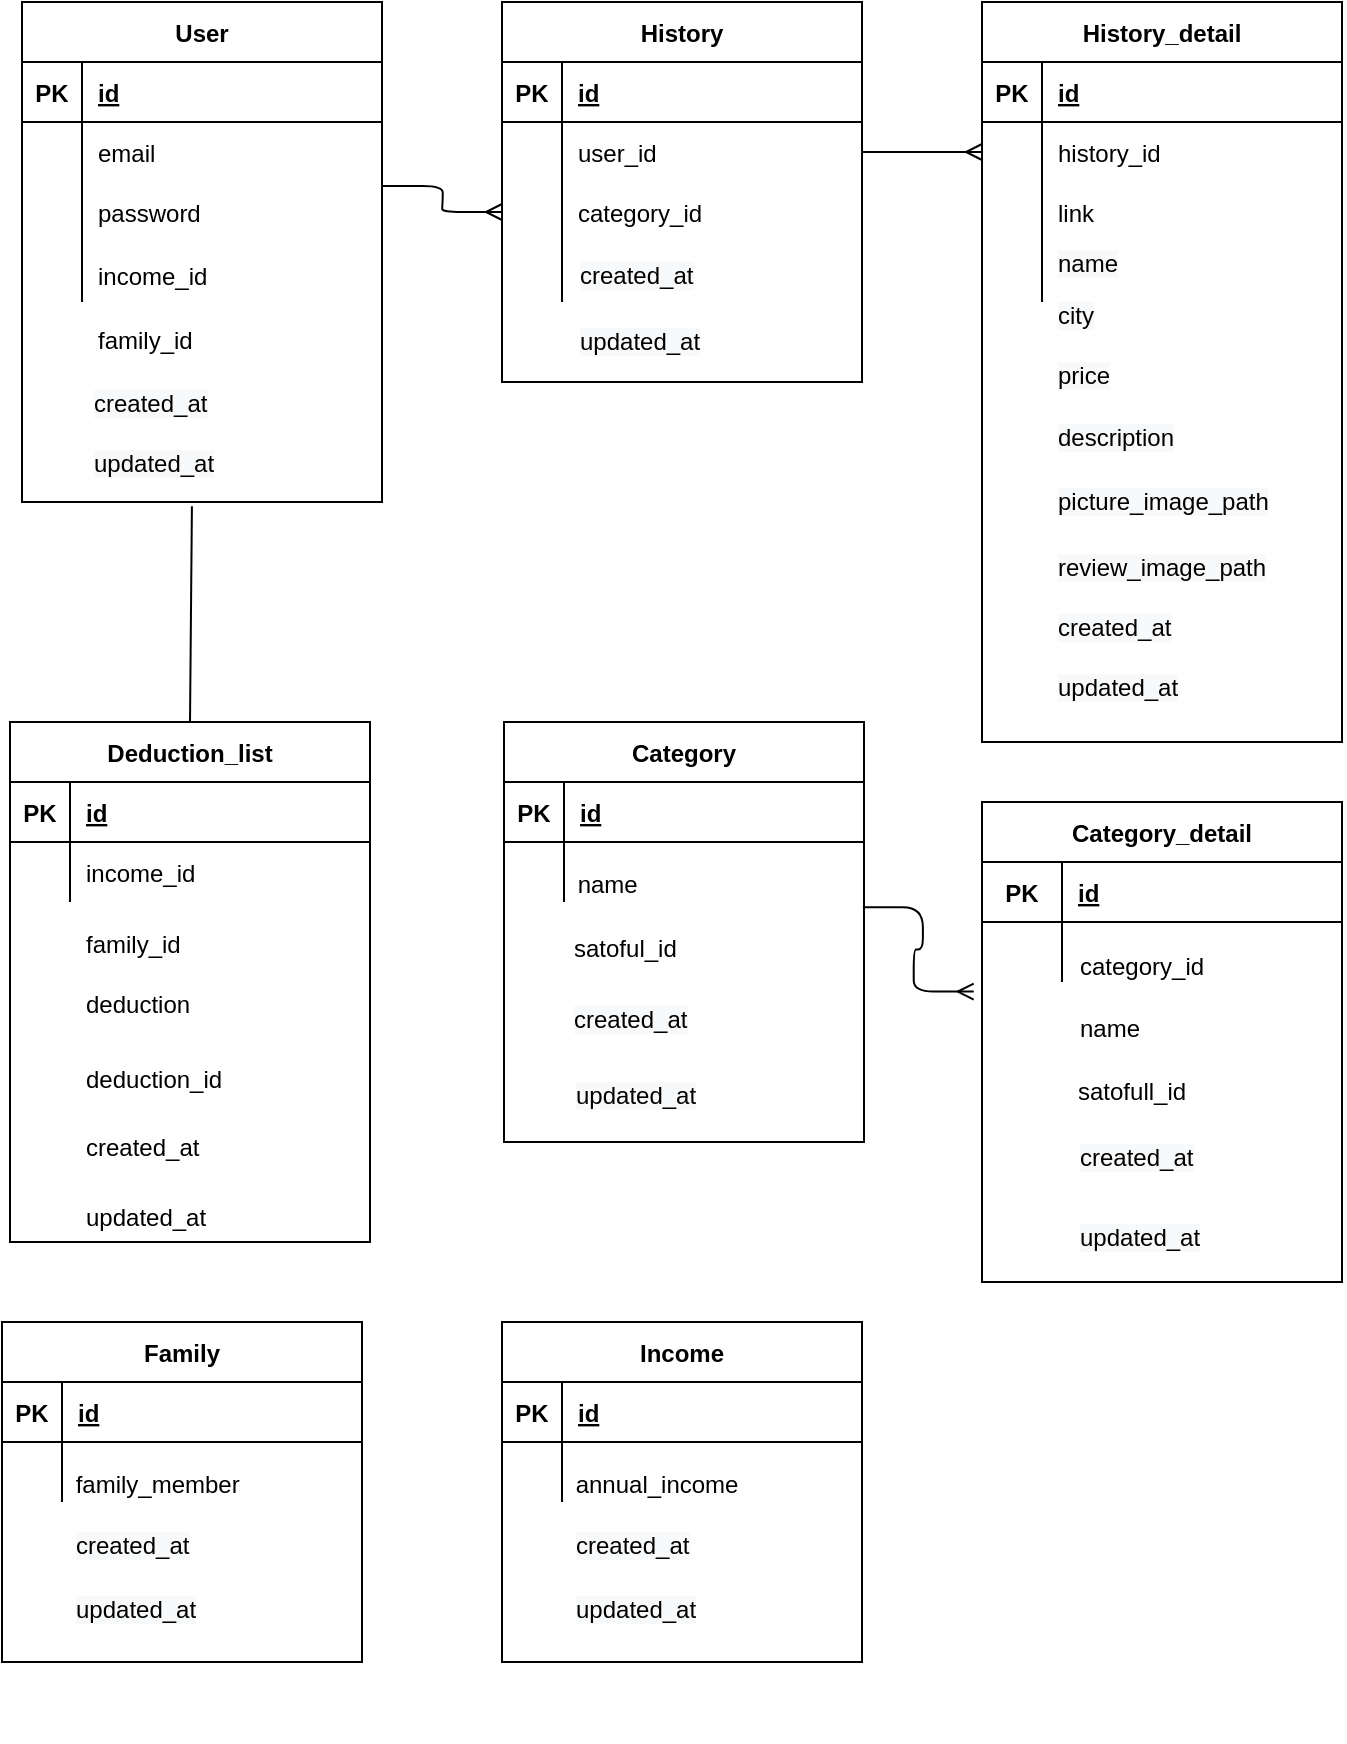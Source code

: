 <mxfile version="14.2.9" type="github" pages="2">
  <diagram id="Sc9eVE7FiQSjsAITGZLR" name="ページ1">
    <mxGraphModel dx="1666" dy="794" grid="1" gridSize="10" guides="1" tooltips="1" connect="1" arrows="1" fold="1" page="1" pageScale="1" pageWidth="827" pageHeight="1169" math="0" shadow="0">
      <root>
        <mxCell id="0" />
        <mxCell id="1" parent="0" />
        <mxCell id="hY_BONrY8RX8ZPucwuEK-36" value="" style="group" parent="1" vertex="1" connectable="0">
          <mxGeometry x="34" y="390" width="180" height="260" as="geometry" />
        </mxCell>
        <mxCell id="SePa-RYKo8hvdDxR-s6W-140" value="" style="group" parent="hY_BONrY8RX8ZPucwuEK-36" vertex="1" connectable="0">
          <mxGeometry width="180" height="260" as="geometry" />
        </mxCell>
        <mxCell id="9z4LvnD-65z1aTD6ECzE-81" value="Deduction_list" style="shape=table;startSize=30;container=1;collapsible=1;childLayout=tableLayout;fixedRows=1;rowLines=0;fontStyle=1;align=center;resizeLast=1;" parent="SePa-RYKo8hvdDxR-s6W-140" vertex="1">
          <mxGeometry width="180" height="260" as="geometry" />
        </mxCell>
        <mxCell id="9z4LvnD-65z1aTD6ECzE-82" value="" style="shape=partialRectangle;collapsible=0;dropTarget=0;pointerEvents=0;fillColor=none;top=0;left=0;bottom=1;right=0;points=[[0,0.5],[1,0.5]];portConstraint=eastwest;" parent="9z4LvnD-65z1aTD6ECzE-81" vertex="1">
          <mxGeometry y="30" width="180" height="30" as="geometry" />
        </mxCell>
        <mxCell id="9z4LvnD-65z1aTD6ECzE-83" value="PK" style="shape=partialRectangle;connectable=0;fillColor=none;top=0;left=0;bottom=0;right=0;fontStyle=1;overflow=hidden;" parent="9z4LvnD-65z1aTD6ECzE-82" vertex="1">
          <mxGeometry width="30" height="30" as="geometry" />
        </mxCell>
        <mxCell id="9z4LvnD-65z1aTD6ECzE-84" value="id" style="shape=partialRectangle;connectable=0;fillColor=none;top=0;left=0;bottom=0;right=0;align=left;spacingLeft=6;fontStyle=5;overflow=hidden;" parent="9z4LvnD-65z1aTD6ECzE-82" vertex="1">
          <mxGeometry x="30" width="150" height="30" as="geometry" />
        </mxCell>
        <mxCell id="9z4LvnD-65z1aTD6ECzE-85" value="" style="shape=partialRectangle;collapsible=0;dropTarget=0;pointerEvents=0;fillColor=none;top=0;left=0;bottom=0;right=0;points=[[0,0.5],[1,0.5]];portConstraint=eastwest;" parent="9z4LvnD-65z1aTD6ECzE-81" vertex="1">
          <mxGeometry y="60" width="180" height="30" as="geometry" />
        </mxCell>
        <mxCell id="9z4LvnD-65z1aTD6ECzE-86" value="" style="shape=partialRectangle;connectable=0;fillColor=none;top=0;left=0;bottom=0;right=0;editable=1;overflow=hidden;" parent="9z4LvnD-65z1aTD6ECzE-85" vertex="1">
          <mxGeometry width="30" height="30" as="geometry" />
        </mxCell>
        <mxCell id="9z4LvnD-65z1aTD6ECzE-87" value="income_id" style="shape=partialRectangle;connectable=0;fillColor=none;top=0;left=0;bottom=0;right=0;align=left;spacingLeft=6;overflow=hidden;" parent="9z4LvnD-65z1aTD6ECzE-85" vertex="1">
          <mxGeometry x="30" width="150" height="30" as="geometry" />
        </mxCell>
        <mxCell id="SePa-RYKo8hvdDxR-s6W-6" value="family_id" style="shape=partialRectangle;connectable=0;fillColor=none;top=0;left=0;bottom=0;right=0;align=left;spacingLeft=6;overflow=hidden;" parent="SePa-RYKo8hvdDxR-s6W-140" vertex="1">
          <mxGeometry x="30" y="89.999" width="150" height="41.053" as="geometry" />
        </mxCell>
        <mxCell id="SePa-RYKo8hvdDxR-s6W-8" value="deduction" style="shape=partialRectangle;connectable=0;fillColor=none;top=0;left=0;bottom=0;right=0;align=left;spacingLeft=6;overflow=hidden;" parent="SePa-RYKo8hvdDxR-s6W-140" vertex="1">
          <mxGeometry x="30" y="119.946" width="150" height="41.053" as="geometry" />
        </mxCell>
        <mxCell id="hA393TvIEnSPxlyWPXiv-1" value="deduction_id" style="shape=partialRectangle;connectable=0;fillColor=none;top=0;left=0;bottom=0;right=0;align=left;spacingLeft=6;overflow=hidden;" vertex="1" parent="SePa-RYKo8hvdDxR-s6W-140">
          <mxGeometry x="30" y="161.0" width="150" height="33.913" as="geometry" />
        </mxCell>
        <mxCell id="hA393TvIEnSPxlyWPXiv-6" value="created_at" style="shape=partialRectangle;connectable=0;fillColor=none;top=0;left=0;bottom=0;right=0;align=left;spacingLeft=6;overflow=hidden;" vertex="1" parent="SePa-RYKo8hvdDxR-s6W-140">
          <mxGeometry x="30" y="195.003" width="150" height="33.913" as="geometry" />
        </mxCell>
        <mxCell id="hA393TvIEnSPxlyWPXiv-7" value="updated_at" style="shape=partialRectangle;connectable=0;fillColor=none;top=0;left=0;bottom=0;right=0;align=left;spacingLeft=6;overflow=hidden;" vertex="1" parent="SePa-RYKo8hvdDxR-s6W-140">
          <mxGeometry x="30" y="230.003" width="150" height="33.913" as="geometry" />
        </mxCell>
        <mxCell id="hY_BONrY8RX8ZPucwuEK-77" value="" style="group" parent="1" vertex="1" connectable="0">
          <mxGeometry x="520" y="410" width="180" height="320" as="geometry" />
        </mxCell>
        <mxCell id="SePa-RYKo8hvdDxR-s6W-139" value="" style="group" parent="hY_BONrY8RX8ZPucwuEK-77" vertex="1" connectable="0">
          <mxGeometry x="-1" y="40" width="181" height="285.538" as="geometry" />
        </mxCell>
        <mxCell id="hY_BONrY8RX8ZPucwuEK-67" value="Category_detail" style="shape=table;startSize=30;container=1;collapsible=1;childLayout=tableLayout;fixedRows=1;rowLines=0;fontStyle=1;align=center;resizeLast=1;" parent="SePa-RYKo8hvdDxR-s6W-139" vertex="1">
          <mxGeometry x="1" y="-20" width="180" height="240" as="geometry" />
        </mxCell>
        <mxCell id="hY_BONrY8RX8ZPucwuEK-68" value="" style="shape=partialRectangle;collapsible=0;dropTarget=0;pointerEvents=0;fillColor=none;top=0;left=0;bottom=1;right=0;points=[[0,0.5],[1,0.5]];portConstraint=eastwest;" parent="hY_BONrY8RX8ZPucwuEK-67" vertex="1">
          <mxGeometry y="30" width="180" height="30" as="geometry" />
        </mxCell>
        <mxCell id="hY_BONrY8RX8ZPucwuEK-69" value="PK" style="shape=partialRectangle;connectable=0;fillColor=none;top=0;left=0;bottom=0;right=0;fontStyle=1;overflow=hidden;" parent="hY_BONrY8RX8ZPucwuEK-68" vertex="1">
          <mxGeometry width="40" height="30" as="geometry" />
        </mxCell>
        <mxCell id="hY_BONrY8RX8ZPucwuEK-70" value="id" style="shape=partialRectangle;connectable=0;fillColor=none;top=0;left=0;bottom=0;right=0;align=left;spacingLeft=6;fontStyle=5;overflow=hidden;" parent="hY_BONrY8RX8ZPucwuEK-68" vertex="1">
          <mxGeometry x="40" width="140" height="30" as="geometry" />
        </mxCell>
        <mxCell id="hY_BONrY8RX8ZPucwuEK-71" value="" style="shape=partialRectangle;collapsible=0;dropTarget=0;pointerEvents=0;fillColor=none;top=0;left=0;bottom=0;right=0;points=[[0,0.5],[1,0.5]];portConstraint=eastwest;" parent="hY_BONrY8RX8ZPucwuEK-67" vertex="1">
          <mxGeometry y="60" width="180" height="30" as="geometry" />
        </mxCell>
        <mxCell id="hY_BONrY8RX8ZPucwuEK-72" value="" style="shape=partialRectangle;connectable=0;fillColor=none;top=0;left=0;bottom=0;right=0;editable=1;overflow=hidden;" parent="hY_BONrY8RX8ZPucwuEK-71" vertex="1">
          <mxGeometry width="40" height="30" as="geometry" />
        </mxCell>
        <mxCell id="hY_BONrY8RX8ZPucwuEK-73" value="" style="shape=partialRectangle;connectable=0;fillColor=none;top=0;left=0;bottom=0;right=0;align=left;spacingLeft=6;overflow=hidden;" parent="hY_BONrY8RX8ZPucwuEK-71" vertex="1">
          <mxGeometry x="40" width="140" height="30" as="geometry" />
        </mxCell>
        <mxCell id="hY_BONrY8RX8ZPucwuEK-74" value="satofull_id" style="shape=partialRectangle;connectable=0;fillColor=none;top=0;left=0;bottom=0;right=0;align=left;spacingLeft=6;overflow=hidden;" parent="SePa-RYKo8hvdDxR-s6W-139" vertex="1">
          <mxGeometry x="41" y="105.769" width="140" height="36.923" as="geometry" />
        </mxCell>
        <mxCell id="hY_BONrY8RX8ZPucwuEK-79" value="name" style="shape=partialRectangle;connectable=0;fillColor=none;top=0;left=0;bottom=0;right=0;align=left;spacingLeft=6;overflow=hidden;" parent="SePa-RYKo8hvdDxR-s6W-139" vertex="1">
          <mxGeometry x="42" y="73.846" width="140" height="36.923" as="geometry" />
        </mxCell>
        <mxCell id="SePa-RYKo8hvdDxR-s6W-132" value="&lt;meta charset=&quot;utf-8&quot;&gt;&lt;span style=&quot;color: rgb(0, 0, 0); font-family: helvetica; font-size: 12px; font-style: normal; font-weight: 400; letter-spacing: normal; text-align: left; text-indent: 0px; text-transform: none; word-spacing: 0px; background-color: rgb(248, 249, 250); display: inline; float: none;&quot;&gt;created_at&lt;/span&gt;" style="text;whiteSpace=wrap;html=1;" parent="SePa-RYKo8hvdDxR-s6W-139" vertex="1">
          <mxGeometry x="48" y="144" width="133" height="36.92" as="geometry" />
        </mxCell>
        <mxCell id="SePa-RYKo8hvdDxR-s6W-133" value="&lt;span style=&quot;color: rgb(0 , 0 , 0) ; font-family: &amp;#34;helvetica&amp;#34; ; font-size: 12px ; font-style: normal ; font-weight: 400 ; letter-spacing: normal ; text-align: left ; text-indent: 0px ; text-transform: none ; word-spacing: 0px ; background-color: rgb(248 , 249 , 250) ; display: inline ; float: none&quot;&gt;updated_at&lt;/span&gt;" style="text;whiteSpace=wrap;html=1;" parent="SePa-RYKo8hvdDxR-s6W-139" vertex="1">
          <mxGeometry x="48" y="183.77" width="133" height="36.92" as="geometry" />
        </mxCell>
        <mxCell id="SePa-RYKo8hvdDxR-s6W-145" value="category_id" style="shape=partialRectangle;connectable=0;fillColor=none;top=0;left=0;bottom=0;right=0;align=left;spacingLeft=6;overflow=hidden;" parent="SePa-RYKo8hvdDxR-s6W-139" vertex="1">
          <mxGeometry x="42" y="42.926" width="140" height="36.923" as="geometry" />
        </mxCell>
        <mxCell id="SePa-RYKo8hvdDxR-s6W-47" value="" style="edgeStyle=entityRelationEdgeStyle;fontSize=12;html=1;endArrow=ERmany;entryX=-0.023;entryY=1.159;entryDx=0;entryDy=0;entryPerimeter=0;" parent="1" source="hY_BONrY8RX8ZPucwuEK-41" target="hY_BONrY8RX8ZPucwuEK-71" edge="1">
          <mxGeometry width="100" height="100" relative="1" as="geometry">
            <mxPoint x="381" y="540" as="sourcePoint" />
            <mxPoint x="521" y="550" as="targetPoint" />
          </mxGeometry>
        </mxCell>
        <mxCell id="SePa-RYKo8hvdDxR-s6W-49" value="" style="group" parent="1" vertex="1" connectable="0">
          <mxGeometry x="40" y="30" width="180" height="250" as="geometry" />
        </mxCell>
        <mxCell id="SePa-RYKo8hvdDxR-s6W-50" value="User" style="shape=table;startSize=30;container=1;collapsible=1;childLayout=tableLayout;fixedRows=1;rowLines=0;fontStyle=1;align=center;resizeLast=1;" parent="SePa-RYKo8hvdDxR-s6W-49" vertex="1">
          <mxGeometry width="180" height="250" as="geometry" />
        </mxCell>
        <mxCell id="SePa-RYKo8hvdDxR-s6W-51" value="" style="shape=partialRectangle;collapsible=0;dropTarget=0;pointerEvents=0;fillColor=none;top=0;left=0;bottom=1;right=0;points=[[0,0.5],[1,0.5]];portConstraint=eastwest;" parent="SePa-RYKo8hvdDxR-s6W-50" vertex="1">
          <mxGeometry y="30" width="180" height="30" as="geometry" />
        </mxCell>
        <mxCell id="SePa-RYKo8hvdDxR-s6W-52" value="PK" style="shape=partialRectangle;connectable=0;fillColor=none;top=0;left=0;bottom=0;right=0;fontStyle=1;overflow=hidden;" parent="SePa-RYKo8hvdDxR-s6W-51" vertex="1">
          <mxGeometry width="30" height="30" as="geometry" />
        </mxCell>
        <mxCell id="SePa-RYKo8hvdDxR-s6W-53" value="id" style="shape=partialRectangle;connectable=0;fillColor=none;top=0;left=0;bottom=0;right=0;align=left;spacingLeft=6;fontStyle=5;overflow=hidden;" parent="SePa-RYKo8hvdDxR-s6W-51" vertex="1">
          <mxGeometry x="30" width="150" height="30" as="geometry" />
        </mxCell>
        <mxCell id="SePa-RYKo8hvdDxR-s6W-54" value="" style="shape=partialRectangle;collapsible=0;dropTarget=0;pointerEvents=0;fillColor=none;top=0;left=0;bottom=0;right=0;points=[[0,0.5],[1,0.5]];portConstraint=eastwest;" parent="SePa-RYKo8hvdDxR-s6W-50" vertex="1">
          <mxGeometry y="60" width="180" height="30" as="geometry" />
        </mxCell>
        <mxCell id="SePa-RYKo8hvdDxR-s6W-55" value="" style="shape=partialRectangle;connectable=0;fillColor=none;top=0;left=0;bottom=0;right=0;editable=1;overflow=hidden;" parent="SePa-RYKo8hvdDxR-s6W-54" vertex="1">
          <mxGeometry width="30" height="30" as="geometry" />
        </mxCell>
        <mxCell id="SePa-RYKo8hvdDxR-s6W-56" value="email" style="shape=partialRectangle;connectable=0;fillColor=none;top=0;left=0;bottom=0;right=0;align=left;spacingLeft=6;overflow=hidden;" parent="SePa-RYKo8hvdDxR-s6W-54" vertex="1">
          <mxGeometry x="30" width="150" height="30" as="geometry" />
        </mxCell>
        <mxCell id="SePa-RYKo8hvdDxR-s6W-57" value="" style="shape=partialRectangle;collapsible=0;dropTarget=0;pointerEvents=0;fillColor=none;top=0;left=0;bottom=0;right=0;points=[[0,0.5],[1,0.5]];portConstraint=eastwest;" parent="SePa-RYKo8hvdDxR-s6W-50" vertex="1">
          <mxGeometry y="90" width="180" height="30" as="geometry" />
        </mxCell>
        <mxCell id="SePa-RYKo8hvdDxR-s6W-58" value="" style="shape=partialRectangle;connectable=0;fillColor=none;top=0;left=0;bottom=0;right=0;editable=1;overflow=hidden;" parent="SePa-RYKo8hvdDxR-s6W-57" vertex="1">
          <mxGeometry width="30" height="30" as="geometry" />
        </mxCell>
        <mxCell id="SePa-RYKo8hvdDxR-s6W-59" value="password" style="shape=partialRectangle;connectable=0;fillColor=none;top=0;left=0;bottom=0;right=0;align=left;spacingLeft=6;overflow=hidden;" parent="SePa-RYKo8hvdDxR-s6W-57" vertex="1">
          <mxGeometry x="30" width="150" height="30" as="geometry" />
        </mxCell>
        <mxCell id="SePa-RYKo8hvdDxR-s6W-60" value="" style="shape=partialRectangle;collapsible=0;dropTarget=0;pointerEvents=0;fillColor=none;top=0;left=0;bottom=0;right=0;points=[[0,0.5],[1,0.5]];portConstraint=eastwest;" parent="SePa-RYKo8hvdDxR-s6W-50" vertex="1">
          <mxGeometry y="120" width="180" height="30" as="geometry" />
        </mxCell>
        <mxCell id="SePa-RYKo8hvdDxR-s6W-61" value="" style="shape=partialRectangle;connectable=0;fillColor=none;top=0;left=0;bottom=0;right=0;editable=1;overflow=hidden;" parent="SePa-RYKo8hvdDxR-s6W-60" vertex="1">
          <mxGeometry width="30" height="30" as="geometry" />
        </mxCell>
        <mxCell id="SePa-RYKo8hvdDxR-s6W-62" value="" style="shape=partialRectangle;connectable=0;fillColor=none;top=0;left=0;bottom=0;right=0;align=left;spacingLeft=6;overflow=hidden;" parent="SePa-RYKo8hvdDxR-s6W-60" vertex="1">
          <mxGeometry x="30" width="150" height="30" as="geometry" />
        </mxCell>
        <mxCell id="SePa-RYKo8hvdDxR-s6W-69" value="" style="shape=partialRectangle;collapsible=0;dropTarget=0;pointerEvents=0;fillColor=none;top=0;left=0;bottom=0;right=0;points=[[0,0.5],[1,0.5]];portConstraint=eastwest;" parent="SePa-RYKo8hvdDxR-s6W-49" vertex="1">
          <mxGeometry y="187" width="180" height="63" as="geometry" />
        </mxCell>
        <mxCell id="SePa-RYKo8hvdDxR-s6W-70" value="" style="shape=partialRectangle;connectable=0;fillColor=none;top=0;left=0;bottom=0;right=0;editable=1;overflow=hidden;" parent="SePa-RYKo8hvdDxR-s6W-69" vertex="1">
          <mxGeometry width="30" height="63" as="geometry" />
        </mxCell>
        <mxCell id="SePa-RYKo8hvdDxR-s6W-66" value="" style="shape=partialRectangle;collapsible=0;dropTarget=0;pointerEvents=0;fillColor=none;top=0;left=0;bottom=0;right=0;points=[[0,0.5],[1,0.5]];portConstraint=eastwest;" parent="SePa-RYKo8hvdDxR-s6W-49" vertex="1">
          <mxGeometry y="159.6" width="180" height="33" as="geometry" />
        </mxCell>
        <mxCell id="SePa-RYKo8hvdDxR-s6W-67" value="" style="shape=partialRectangle;connectable=0;fillColor=none;top=0;left=0;bottom=0;right=0;editable=1;overflow=hidden;" parent="SePa-RYKo8hvdDxR-s6W-66" vertex="1">
          <mxGeometry width="30" height="33" as="geometry" />
        </mxCell>
        <mxCell id="SePa-RYKo8hvdDxR-s6W-68" value="family_id" style="shape=partialRectangle;connectable=0;fillColor=none;top=0;left=0;bottom=0;right=0;align=left;spacingLeft=6;overflow=hidden;" parent="SePa-RYKo8hvdDxR-s6W-66" vertex="1">
          <mxGeometry x="30" y="-7.7" width="150" height="33" as="geometry" />
        </mxCell>
        <mxCell id="SePa-RYKo8hvdDxR-s6W-63" value="" style="shape=partialRectangle;collapsible=0;dropTarget=0;pointerEvents=0;fillColor=none;top=0;left=0;bottom=0;right=0;points=[[0,0.5],[1,0.5]];portConstraint=eastwest;" parent="SePa-RYKo8hvdDxR-s6W-49" vertex="1">
          <mxGeometry y="120" width="180" height="33" as="geometry" />
        </mxCell>
        <mxCell id="SePa-RYKo8hvdDxR-s6W-64" value="" style="shape=partialRectangle;connectable=0;fillColor=none;top=0;left=0;bottom=0;right=0;editable=1;overflow=hidden;" parent="SePa-RYKo8hvdDxR-s6W-63" vertex="1">
          <mxGeometry width="30" height="33" as="geometry" />
        </mxCell>
        <mxCell id="SePa-RYKo8hvdDxR-s6W-65" value="income_id" style="shape=partialRectangle;connectable=0;fillColor=none;top=0;left=0;bottom=0;right=0;align=left;spacingLeft=6;overflow=hidden;" parent="SePa-RYKo8hvdDxR-s6W-63" vertex="1">
          <mxGeometry x="30" width="150" height="33" as="geometry" />
        </mxCell>
        <mxCell id="OfR-yT61pGxyrmwpXG7W-7" value="&lt;meta charset=&quot;utf-8&quot;&gt;&lt;span style=&quot;color: rgb(0, 0, 0); font-family: helvetica; font-size: 12px; font-style: normal; font-weight: 400; letter-spacing: normal; text-align: left; text-indent: 0px; text-transform: none; word-spacing: 0px; background-color: rgb(248, 249, 250); display: inline; float: none;&quot;&gt;created_at&lt;/span&gt;" style="text;whiteSpace=wrap;html=1;" parent="SePa-RYKo8hvdDxR-s6W-49" vertex="1">
          <mxGeometry x="34" y="187" width="140" height="30" as="geometry" />
        </mxCell>
        <mxCell id="OfR-yT61pGxyrmwpXG7W-32" value="&lt;span style=&quot;color: rgb(0 , 0 , 0) ; font-family: &amp;#34;helvetica&amp;#34; ; font-size: 12px ; font-style: normal ; font-weight: 400 ; letter-spacing: normal ; text-align: left ; text-indent: 0px ; text-transform: none ; word-spacing: 0px ; background-color: rgb(248 , 249 , 250) ; display: inline ; float: none&quot;&gt;updated_at&lt;/span&gt;" style="text;whiteSpace=wrap;html=1;" parent="SePa-RYKo8hvdDxR-s6W-49" vertex="1">
          <mxGeometry x="34" y="217" width="140" height="30" as="geometry" />
        </mxCell>
        <mxCell id="SePa-RYKo8hvdDxR-s6W-73" value="" style="edgeStyle=entityRelationEdgeStyle;fontSize=12;html=1;endArrow=ERmany;entryX=0;entryY=0.5;entryDx=0;entryDy=0;exitX=1.002;exitY=0.065;exitDx=0;exitDy=0;exitPerimeter=0;" parent="1" source="SePa-RYKo8hvdDxR-s6W-57" target="SePa-RYKo8hvdDxR-s6W-18" edge="1">
          <mxGeometry width="100" height="100" relative="1" as="geometry">
            <mxPoint x="560" y="410" as="sourcePoint" />
            <mxPoint x="614" y="257" as="targetPoint" />
          </mxGeometry>
        </mxCell>
        <mxCell id="SePa-RYKo8hvdDxR-s6W-88" value="" style="edgeStyle=entityRelationEdgeStyle;fontSize=12;html=1;endArrow=ERmany;entryX=0;entryY=0.5;entryDx=0;entryDy=0;exitX=1;exitY=0.5;exitDx=0;exitDy=0;" parent="1" source="SePa-RYKo8hvdDxR-s6W-15" target="SePa-RYKo8hvdDxR-s6W-79" edge="1">
          <mxGeometry width="100" height="100" relative="1" as="geometry">
            <mxPoint x="700" y="320" as="sourcePoint" />
            <mxPoint x="766.66" y="362.35" as="targetPoint" />
          </mxGeometry>
        </mxCell>
        <mxCell id="SePa-RYKo8hvdDxR-s6W-136" value="name" style="group" parent="1" vertex="1" connectable="0">
          <mxGeometry x="520" y="30" width="180" height="370" as="geometry" />
        </mxCell>
        <mxCell id="SePa-RYKo8hvdDxR-s6W-75" value="History_detail" style="shape=table;startSize=30;container=1;collapsible=1;childLayout=tableLayout;fixedRows=1;rowLines=0;fontStyle=1;align=center;resizeLast=1;" parent="SePa-RYKo8hvdDxR-s6W-136" vertex="1">
          <mxGeometry width="180" height="370" as="geometry" />
        </mxCell>
        <mxCell id="SePa-RYKo8hvdDxR-s6W-76" value="" style="shape=partialRectangle;collapsible=0;dropTarget=0;pointerEvents=0;fillColor=none;top=0;left=0;bottom=1;right=0;points=[[0,0.5],[1,0.5]];portConstraint=eastwest;" parent="SePa-RYKo8hvdDxR-s6W-75" vertex="1">
          <mxGeometry y="30" width="180" height="30" as="geometry" />
        </mxCell>
        <mxCell id="SePa-RYKo8hvdDxR-s6W-77" value="PK" style="shape=partialRectangle;connectable=0;fillColor=none;top=0;left=0;bottom=0;right=0;fontStyle=1;overflow=hidden;" parent="SePa-RYKo8hvdDxR-s6W-76" vertex="1">
          <mxGeometry width="30" height="30" as="geometry" />
        </mxCell>
        <mxCell id="SePa-RYKo8hvdDxR-s6W-78" value="id" style="shape=partialRectangle;connectable=0;fillColor=none;top=0;left=0;bottom=0;right=0;align=left;spacingLeft=6;fontStyle=5;overflow=hidden;" parent="SePa-RYKo8hvdDxR-s6W-76" vertex="1">
          <mxGeometry x="30" width="150" height="30" as="geometry" />
        </mxCell>
        <mxCell id="SePa-RYKo8hvdDxR-s6W-79" value="" style="shape=partialRectangle;collapsible=0;dropTarget=0;pointerEvents=0;fillColor=none;top=0;left=0;bottom=0;right=0;points=[[0,0.5],[1,0.5]];portConstraint=eastwest;" parent="SePa-RYKo8hvdDxR-s6W-75" vertex="1">
          <mxGeometry y="60" width="180" height="30" as="geometry" />
        </mxCell>
        <mxCell id="SePa-RYKo8hvdDxR-s6W-80" value="" style="shape=partialRectangle;connectable=0;fillColor=none;top=0;left=0;bottom=0;right=0;editable=1;overflow=hidden;" parent="SePa-RYKo8hvdDxR-s6W-79" vertex="1">
          <mxGeometry width="30" height="30" as="geometry" />
        </mxCell>
        <mxCell id="SePa-RYKo8hvdDxR-s6W-81" value="history_id" style="shape=partialRectangle;connectable=0;fillColor=none;top=0;left=0;bottom=0;right=0;align=left;spacingLeft=6;overflow=hidden;" parent="SePa-RYKo8hvdDxR-s6W-79" vertex="1">
          <mxGeometry x="30" width="150" height="30" as="geometry" />
        </mxCell>
        <mxCell id="SePa-RYKo8hvdDxR-s6W-82" value="" style="shape=partialRectangle;collapsible=0;dropTarget=0;pointerEvents=0;fillColor=none;top=0;left=0;bottom=0;right=0;points=[[0,0.5],[1,0.5]];portConstraint=eastwest;" parent="SePa-RYKo8hvdDxR-s6W-75" vertex="1">
          <mxGeometry y="90" width="180" height="30" as="geometry" />
        </mxCell>
        <mxCell id="SePa-RYKo8hvdDxR-s6W-83" value="" style="shape=partialRectangle;connectable=0;fillColor=none;top=0;left=0;bottom=0;right=0;editable=1;overflow=hidden;" parent="SePa-RYKo8hvdDxR-s6W-82" vertex="1">
          <mxGeometry width="30" height="30" as="geometry" />
        </mxCell>
        <mxCell id="SePa-RYKo8hvdDxR-s6W-84" value="link" style="shape=partialRectangle;connectable=0;fillColor=none;top=0;left=0;bottom=0;right=0;align=left;spacingLeft=6;overflow=hidden;" parent="SePa-RYKo8hvdDxR-s6W-82" vertex="1">
          <mxGeometry x="30" width="150" height="30" as="geometry" />
        </mxCell>
        <mxCell id="SePa-RYKo8hvdDxR-s6W-85" value="" style="shape=partialRectangle;collapsible=0;dropTarget=0;pointerEvents=0;fillColor=none;top=0;left=0;bottom=0;right=0;points=[[0,0.5],[1,0.5]];portConstraint=eastwest;" parent="SePa-RYKo8hvdDxR-s6W-75" vertex="1">
          <mxGeometry y="120" width="180" height="30" as="geometry" />
        </mxCell>
        <mxCell id="SePa-RYKo8hvdDxR-s6W-86" value="" style="shape=partialRectangle;connectable=0;fillColor=none;top=0;left=0;bottom=0;right=0;editable=1;overflow=hidden;" parent="SePa-RYKo8hvdDxR-s6W-85" vertex="1">
          <mxGeometry width="30" height="30" as="geometry" />
        </mxCell>
        <mxCell id="SePa-RYKo8hvdDxR-s6W-87" value="" style="shape=partialRectangle;connectable=0;fillColor=none;top=0;left=0;bottom=0;right=0;align=left;spacingLeft=6;overflow=hidden;" parent="SePa-RYKo8hvdDxR-s6W-85" vertex="1">
          <mxGeometry x="30" width="150" height="30" as="geometry" />
        </mxCell>
        <mxCell id="SePa-RYKo8hvdDxR-s6W-134" value="&lt;span style=&quot;color: rgb(0 , 0 , 0) ; font-family: &amp;#34;helvetica&amp;#34; ; font-size: 12px ; font-style: normal ; font-weight: 400 ; letter-spacing: normal ; text-align: left ; text-indent: 0px ; text-transform: none ; word-spacing: 0px ; background-color: rgb(248 , 249 , 250) ; display: inline ; float: none&quot;&gt;name&lt;/span&gt;" style="text;whiteSpace=wrap;html=1;" parent="SePa-RYKo8hvdDxR-s6W-136" vertex="1">
          <mxGeometry x="36" y="117.18" width="144" height="28.82" as="geometry" />
        </mxCell>
        <mxCell id="SePa-RYKo8hvdDxR-s6W-135" value="&lt;span style=&quot;color: rgb(0 , 0 , 0) ; font-family: &amp;#34;helvetica&amp;#34; ; font-size: 12px ; font-style: normal ; font-weight: 400 ; letter-spacing: normal ; text-align: left ; text-indent: 0px ; text-transform: none ; word-spacing: 0px ; background-color: rgb(248 , 249 , 250) ; display: inline ; float: none&quot;&gt;city&lt;/span&gt;" style="text;whiteSpace=wrap;html=1;" parent="SePa-RYKo8hvdDxR-s6W-136" vertex="1">
          <mxGeometry x="36" y="143" width="144" height="30" as="geometry" />
        </mxCell>
        <mxCell id="OfR-yT61pGxyrmwpXG7W-2" value="&lt;span style=&quot;color: rgb(0 , 0 , 0) ; font-family: &amp;#34;helvetica&amp;#34; ; font-size: 12px ; font-style: normal ; font-weight: 400 ; letter-spacing: normal ; text-align: left ; text-indent: 0px ; text-transform: none ; word-spacing: 0px ; background-color: rgb(248 , 249 , 250) ; display: inline ; float: none&quot;&gt;price&lt;/span&gt;" style="text;whiteSpace=wrap;html=1;" parent="SePa-RYKo8hvdDxR-s6W-136" vertex="1">
          <mxGeometry x="36" y="173" width="144" height="30" as="geometry" />
        </mxCell>
        <mxCell id="OfR-yT61pGxyrmwpXG7W-66" value="&lt;span style=&quot;color: rgb(0 , 0 , 0) ; font-family: &amp;#34;helvetica&amp;#34; ; font-size: 12px ; font-style: normal ; font-weight: 400 ; letter-spacing: normal ; text-align: left ; text-indent: 0px ; text-transform: none ; word-spacing: 0px ; background-color: rgb(248 , 249 , 250) ; display: inline ; float: none&quot;&gt;description&lt;/span&gt;" style="text;whiteSpace=wrap;html=1;" parent="SePa-RYKo8hvdDxR-s6W-136" vertex="1">
          <mxGeometry x="36" y="204" width="144" height="30" as="geometry" />
        </mxCell>
        <mxCell id="OfR-yT61pGxyrmwpXG7W-67" value="&lt;span style=&quot;color: rgb(0 , 0 , 0) ; font-family: &amp;#34;helvetica&amp;#34; ; font-size: 12px ; font-style: normal ; font-weight: 400 ; letter-spacing: normal ; text-align: left ; text-indent: 0px ; text-transform: none ; word-spacing: 0px ; background-color: rgb(248 , 249 , 250) ; display: inline ; float: none&quot;&gt;picture_image_path&lt;/span&gt;" style="text;whiteSpace=wrap;html=1;" parent="SePa-RYKo8hvdDxR-s6W-136" vertex="1">
          <mxGeometry x="36" y="236" width="144" height="30" as="geometry" />
        </mxCell>
        <mxCell id="OfR-yT61pGxyrmwpXG7W-68" value="&lt;span style=&quot;color: rgb(0 , 0 , 0) ; font-family: &amp;#34;helvetica&amp;#34; ; font-size: 12px ; font-style: normal ; font-weight: 400 ; letter-spacing: normal ; text-align: left ; text-indent: 0px ; text-transform: none ; word-spacing: 0px ; background-color: rgb(248 , 249 , 250) ; display: inline ; float: none&quot;&gt;review_image_path&lt;/span&gt;" style="text;whiteSpace=wrap;html=1;" parent="SePa-RYKo8hvdDxR-s6W-136" vertex="1">
          <mxGeometry x="36" y="269" width="144" height="30" as="geometry" />
        </mxCell>
        <mxCell id="hA393TvIEnSPxlyWPXiv-8" value="&lt;span style=&quot;color: rgb(0 , 0 , 0) ; font-family: &amp;#34;helvetica&amp;#34; ; font-size: 12px ; font-style: normal ; font-weight: 400 ; letter-spacing: normal ; text-align: left ; text-indent: 0px ; text-transform: none ; word-spacing: 0px ; background-color: rgb(248 , 249 , 250) ; display: inline ; float: none&quot;&gt;created_at&lt;/span&gt;" style="text;whiteSpace=wrap;html=1;" vertex="1" parent="SePa-RYKo8hvdDxR-s6W-136">
          <mxGeometry x="36" y="299" width="144" height="30" as="geometry" />
        </mxCell>
        <mxCell id="hA393TvIEnSPxlyWPXiv-9" value="&lt;span style=&quot;color: rgb(0 , 0 , 0) ; font-family: &amp;#34;helvetica&amp;#34; ; font-size: 12px ; font-style: normal ; font-weight: 400 ; letter-spacing: normal ; text-align: left ; text-indent: 0px ; text-transform: none ; word-spacing: 0px ; background-color: rgb(248 , 249 , 250) ; display: inline ; float: none&quot;&gt;updated_at&lt;/span&gt;" style="text;whiteSpace=wrap;html=1;" vertex="1" parent="SePa-RYKo8hvdDxR-s6W-136">
          <mxGeometry x="36" y="329" width="144" height="30" as="geometry" />
        </mxCell>
        <mxCell id="SePa-RYKo8hvdDxR-s6W-137" value="" style="group" parent="1" vertex="1" connectable="0">
          <mxGeometry x="280" y="30" width="180" height="200" as="geometry" />
        </mxCell>
        <mxCell id="SePa-RYKo8hvdDxR-s6W-11" value="History" style="shape=table;startSize=30;container=1;collapsible=1;childLayout=tableLayout;fixedRows=1;rowLines=0;fontStyle=1;align=center;resizeLast=1;" parent="SePa-RYKo8hvdDxR-s6W-137" vertex="1">
          <mxGeometry width="180" height="190" as="geometry" />
        </mxCell>
        <mxCell id="SePa-RYKo8hvdDxR-s6W-12" value="" style="shape=partialRectangle;collapsible=0;dropTarget=0;pointerEvents=0;fillColor=none;top=0;left=0;bottom=1;right=0;points=[[0,0.5],[1,0.5]];portConstraint=eastwest;" parent="SePa-RYKo8hvdDxR-s6W-11" vertex="1">
          <mxGeometry y="30" width="180" height="30" as="geometry" />
        </mxCell>
        <mxCell id="SePa-RYKo8hvdDxR-s6W-13" value="PK" style="shape=partialRectangle;connectable=0;fillColor=none;top=0;left=0;bottom=0;right=0;fontStyle=1;overflow=hidden;" parent="SePa-RYKo8hvdDxR-s6W-12" vertex="1">
          <mxGeometry width="30" height="30" as="geometry" />
        </mxCell>
        <mxCell id="SePa-RYKo8hvdDxR-s6W-14" value="id" style="shape=partialRectangle;connectable=0;fillColor=none;top=0;left=0;bottom=0;right=0;align=left;spacingLeft=6;fontStyle=5;overflow=hidden;" parent="SePa-RYKo8hvdDxR-s6W-12" vertex="1">
          <mxGeometry x="30" width="150" height="30" as="geometry" />
        </mxCell>
        <mxCell id="SePa-RYKo8hvdDxR-s6W-15" value="" style="shape=partialRectangle;collapsible=0;dropTarget=0;pointerEvents=0;fillColor=none;top=0;left=0;bottom=0;right=0;points=[[0,0.5],[1,0.5]];portConstraint=eastwest;" parent="SePa-RYKo8hvdDxR-s6W-11" vertex="1">
          <mxGeometry y="60" width="180" height="30" as="geometry" />
        </mxCell>
        <mxCell id="SePa-RYKo8hvdDxR-s6W-16" value="" style="shape=partialRectangle;connectable=0;fillColor=none;top=0;left=0;bottom=0;right=0;editable=1;overflow=hidden;" parent="SePa-RYKo8hvdDxR-s6W-15" vertex="1">
          <mxGeometry width="30" height="30" as="geometry" />
        </mxCell>
        <mxCell id="SePa-RYKo8hvdDxR-s6W-17" value="user_id" style="shape=partialRectangle;connectable=0;fillColor=none;top=0;left=0;bottom=0;right=0;align=left;spacingLeft=6;overflow=hidden;" parent="SePa-RYKo8hvdDxR-s6W-15" vertex="1">
          <mxGeometry x="30" width="150" height="30" as="geometry" />
        </mxCell>
        <mxCell id="SePa-RYKo8hvdDxR-s6W-18" value="" style="shape=partialRectangle;collapsible=0;dropTarget=0;pointerEvents=0;fillColor=none;top=0;left=0;bottom=0;right=0;points=[[0,0.5],[1,0.5]];portConstraint=eastwest;" parent="SePa-RYKo8hvdDxR-s6W-11" vertex="1">
          <mxGeometry y="90" width="180" height="30" as="geometry" />
        </mxCell>
        <mxCell id="SePa-RYKo8hvdDxR-s6W-19" value="" style="shape=partialRectangle;connectable=0;fillColor=none;top=0;left=0;bottom=0;right=0;editable=1;overflow=hidden;" parent="SePa-RYKo8hvdDxR-s6W-18" vertex="1">
          <mxGeometry width="30" height="30" as="geometry" />
        </mxCell>
        <mxCell id="SePa-RYKo8hvdDxR-s6W-20" value="category_id" style="shape=partialRectangle;connectable=0;fillColor=none;top=0;left=0;bottom=0;right=0;align=left;spacingLeft=6;overflow=hidden;" parent="SePa-RYKo8hvdDxR-s6W-18" vertex="1">
          <mxGeometry x="30" width="150" height="30" as="geometry" />
        </mxCell>
        <mxCell id="SePa-RYKo8hvdDxR-s6W-21" value="" style="shape=partialRectangle;collapsible=0;dropTarget=0;pointerEvents=0;fillColor=none;top=0;left=0;bottom=0;right=0;points=[[0,0.5],[1,0.5]];portConstraint=eastwest;" parent="SePa-RYKo8hvdDxR-s6W-11" vertex="1">
          <mxGeometry y="120" width="180" height="30" as="geometry" />
        </mxCell>
        <mxCell id="SePa-RYKo8hvdDxR-s6W-22" value="" style="shape=partialRectangle;connectable=0;fillColor=none;top=0;left=0;bottom=0;right=0;editable=1;overflow=hidden;" parent="SePa-RYKo8hvdDxR-s6W-21" vertex="1">
          <mxGeometry width="30" height="30" as="geometry" />
        </mxCell>
        <mxCell id="SePa-RYKo8hvdDxR-s6W-23" value="" style="shape=partialRectangle;connectable=0;fillColor=none;top=0;left=0;bottom=0;right=0;align=left;spacingLeft=6;overflow=hidden;" parent="SePa-RYKo8hvdDxR-s6W-21" vertex="1">
          <mxGeometry x="30" width="150" height="30" as="geometry" />
        </mxCell>
        <mxCell id="SePa-RYKo8hvdDxR-s6W-121" value="&lt;meta charset=&quot;utf-8&quot;&gt;&lt;span style=&quot;color: rgb(0, 0, 0); font-family: helvetica; font-size: 12px; font-style: normal; font-weight: 400; letter-spacing: normal; text-align: left; text-indent: 0px; text-transform: none; word-spacing: 0px; background-color: rgb(248, 249, 250); display: inline; float: none;&quot;&gt;created_at&lt;/span&gt;" style="text;whiteSpace=wrap;html=1;" parent="SePa-RYKo8hvdDxR-s6W-137" vertex="1">
          <mxGeometry x="37" y="123" width="80" height="30" as="geometry" />
        </mxCell>
        <mxCell id="SePa-RYKo8hvdDxR-s6W-122" value="&lt;span style=&quot;color: rgb(0 , 0 , 0) ; font-family: &amp;#34;helvetica&amp;#34; ; font-size: 12px ; font-style: normal ; font-weight: 400 ; letter-spacing: normal ; text-align: left ; text-indent: 0px ; text-transform: none ; word-spacing: 0px ; background-color: rgb(248 , 249 , 250) ; display: inline ; float: none&quot;&gt;updated_at&lt;/span&gt;" style="text;whiteSpace=wrap;html=1;" parent="SePa-RYKo8hvdDxR-s6W-137" vertex="1">
          <mxGeometry x="37" y="156" width="143" height="30" as="geometry" />
        </mxCell>
        <mxCell id="SePa-RYKo8hvdDxR-s6W-138" value="" style="group" parent="1" vertex="1" connectable="0">
          <mxGeometry x="281" y="390" width="190" height="210" as="geometry" />
        </mxCell>
        <mxCell id="SePa-RYKo8hvdDxR-s6W-44" value="" style="group" parent="SePa-RYKo8hvdDxR-s6W-138" vertex="1" connectable="0">
          <mxGeometry width="190" height="210" as="geometry" />
        </mxCell>
        <mxCell id="9z4LvnD-65z1aTD6ECzE-94" value="Category" style="shape=table;startSize=30;container=1;collapsible=1;childLayout=tableLayout;fixedRows=1;rowLines=0;fontStyle=1;align=center;resizeLast=1;" parent="SePa-RYKo8hvdDxR-s6W-44" vertex="1">
          <mxGeometry width="180" height="210" as="geometry" />
        </mxCell>
        <mxCell id="9z4LvnD-65z1aTD6ECzE-95" value="" style="shape=partialRectangle;collapsible=0;dropTarget=0;pointerEvents=0;fillColor=none;top=0;left=0;bottom=1;right=0;points=[[0,0.5],[1,0.5]];portConstraint=eastwest;" parent="9z4LvnD-65z1aTD6ECzE-94" vertex="1">
          <mxGeometry y="30" width="180" height="30" as="geometry" />
        </mxCell>
        <mxCell id="9z4LvnD-65z1aTD6ECzE-96" value="PK" style="shape=partialRectangle;connectable=0;fillColor=none;top=0;left=0;bottom=0;right=0;fontStyle=1;overflow=hidden;" parent="9z4LvnD-65z1aTD6ECzE-95" vertex="1">
          <mxGeometry width="30" height="30" as="geometry" />
        </mxCell>
        <mxCell id="9z4LvnD-65z1aTD6ECzE-97" value="id" style="shape=partialRectangle;connectable=0;fillColor=none;top=0;left=0;bottom=0;right=0;align=left;spacingLeft=6;fontStyle=5;overflow=hidden;" parent="9z4LvnD-65z1aTD6ECzE-95" vertex="1">
          <mxGeometry x="30" width="150" height="30" as="geometry" />
        </mxCell>
        <mxCell id="9z4LvnD-65z1aTD6ECzE-98" value="" style="shape=partialRectangle;collapsible=0;dropTarget=0;pointerEvents=0;fillColor=none;top=0;left=0;bottom=0;right=0;points=[[0,0.5],[1,0.5]];portConstraint=eastwest;" parent="9z4LvnD-65z1aTD6ECzE-94" vertex="1">
          <mxGeometry y="60" width="180" height="30" as="geometry" />
        </mxCell>
        <mxCell id="9z4LvnD-65z1aTD6ECzE-99" value="" style="shape=partialRectangle;connectable=0;fillColor=none;top=0;left=0;bottom=0;right=0;editable=1;overflow=hidden;" parent="9z4LvnD-65z1aTD6ECzE-98" vertex="1">
          <mxGeometry width="30" height="30" as="geometry" />
        </mxCell>
        <mxCell id="9z4LvnD-65z1aTD6ECzE-100" value="" style="shape=partialRectangle;connectable=0;fillColor=none;top=0;left=0;bottom=0;right=0;align=left;spacingLeft=6;overflow=hidden;" parent="9z4LvnD-65z1aTD6ECzE-98" vertex="1">
          <mxGeometry x="30" width="150" height="30" as="geometry" />
        </mxCell>
        <mxCell id="hY_BONrY8RX8ZPucwuEK-41" value="" style="shape=partialRectangle;collapsible=0;dropTarget=0;pointerEvents=0;fillColor=none;top=0;left=0;bottom=0;right=0;points=[[0,0.5],[1,0.5]];portConstraint=eastwest;" parent="SePa-RYKo8hvdDxR-s6W-44" vertex="1">
          <mxGeometry x="9.996" y="71.647" width="169.45" height="42" as="geometry" />
        </mxCell>
        <mxCell id="hY_BONrY8RX8ZPucwuEK-42" value="" style="shape=partialRectangle;connectable=0;fillColor=none;top=0;left=0;bottom=0;right=0;editable=1;overflow=hidden;" parent="hY_BONrY8RX8ZPucwuEK-41" vertex="1">
          <mxGeometry width="18.828" height="42" as="geometry" />
        </mxCell>
        <mxCell id="hY_BONrY8RX8ZPucwuEK-43" value="name" style="shape=partialRectangle;connectable=0;fillColor=none;top=0;left=0;bottom=0;right=0;align=left;spacingLeft=6;overflow=hidden;" parent="hY_BONrY8RX8ZPucwuEK-41" vertex="1">
          <mxGeometry x="18.83" y="-12" width="150.62" height="42" as="geometry" />
        </mxCell>
        <mxCell id="hY_BONrY8RX8ZPucwuEK-56" value="" style="shape=partialRectangle;collapsible=0;dropTarget=0;pointerEvents=0;fillColor=none;top=0;left=0;bottom=0;right=0;points=[[0,0.5],[1,0.5]];portConstraint=eastwest;" parent="SePa-RYKo8hvdDxR-s6W-44" vertex="1">
          <mxGeometry x="7" y="140.0" width="180" height="28" as="geometry" />
        </mxCell>
        <mxCell id="hY_BONrY8RX8ZPucwuEK-57" value="" style="shape=partialRectangle;connectable=0;fillColor=none;top=0;left=0;bottom=0;right=0;editable=1;overflow=hidden;" parent="hY_BONrY8RX8ZPucwuEK-56" vertex="1">
          <mxGeometry width="20" height="2.625" as="geometry" />
        </mxCell>
        <mxCell id="hY_BONrY8RX8ZPucwuEK-58" value="satoful_id" style="shape=partialRectangle;connectable=0;fillColor=none;top=0;left=0;bottom=0;right=0;align=left;spacingLeft=6;overflow=hidden;" parent="hY_BONrY8RX8ZPucwuEK-56" vertex="1">
          <mxGeometry x="20" y="-47.059" width="160" height="38.813" as="geometry" />
        </mxCell>
        <mxCell id="SePa-RYKo8hvdDxR-s6W-123" value="&lt;meta charset=&quot;utf-8&quot;&gt;&lt;span style=&quot;color: rgb(0, 0, 0); font-family: helvetica; font-size: 12px; font-style: normal; font-weight: 400; letter-spacing: normal; text-align: left; text-indent: 0px; text-transform: none; word-spacing: 0px; background-color: rgb(248, 249, 250); display: inline; float: none;&quot;&gt;created_at&lt;/span&gt;" style="text;whiteSpace=wrap;html=1;" parent="SePa-RYKo8hvdDxR-s6W-138" vertex="1">
          <mxGeometry x="33" y="134.706" width="80" height="37.059" as="geometry" />
        </mxCell>
        <mxCell id="SePa-RYKo8hvdDxR-s6W-124" value="&lt;span style=&quot;color: rgb(0 , 0 , 0) ; font-family: &amp;#34;helvetica&amp;#34; ; font-size: 12px ; font-style: normal ; font-weight: 400 ; letter-spacing: normal ; text-align: left ; text-indent: 0px ; text-transform: none ; word-spacing: 0px ; background-color: rgb(248 , 249 , 250) ; display: inline ; float: none&quot;&gt;updated_at&lt;/span&gt;" style="text;whiteSpace=wrap;html=1;" parent="SePa-RYKo8hvdDxR-s6W-138" vertex="1">
          <mxGeometry x="34" y="172.588" width="80" height="37.059" as="geometry" />
        </mxCell>
        <mxCell id="OfR-yT61pGxyrmwpXG7W-5" value="" style="endArrow=none;html=1;entryX=0.472;entryY=1.033;entryDx=0;entryDy=0;entryPerimeter=0;exitX=0.5;exitY=0;exitDx=0;exitDy=0;" parent="1" source="9z4LvnD-65z1aTD6ECzE-81" target="SePa-RYKo8hvdDxR-s6W-69" edge="1">
          <mxGeometry width="50" height="50" relative="1" as="geometry">
            <mxPoint x="120" y="400" as="sourcePoint" />
            <mxPoint x="570" y="300" as="targetPoint" />
          </mxGeometry>
        </mxCell>
        <mxCell id="OfR-yT61pGxyrmwpXG7W-33" value="" style="group" parent="1" vertex="1" connectable="0">
          <mxGeometry x="30" y="690" width="190" height="210" as="geometry" />
        </mxCell>
        <mxCell id="OfR-yT61pGxyrmwpXG7W-34" value="" style="group" parent="OfR-yT61pGxyrmwpXG7W-33" vertex="1" connectable="0">
          <mxGeometry width="190" height="210" as="geometry" />
        </mxCell>
        <mxCell id="OfR-yT61pGxyrmwpXG7W-35" value="Family" style="shape=table;startSize=30;container=1;collapsible=1;childLayout=tableLayout;fixedRows=1;rowLines=0;fontStyle=1;align=center;resizeLast=1;" parent="OfR-yT61pGxyrmwpXG7W-34" vertex="1">
          <mxGeometry width="180" height="170" as="geometry" />
        </mxCell>
        <mxCell id="OfR-yT61pGxyrmwpXG7W-36" value="" style="shape=partialRectangle;collapsible=0;dropTarget=0;pointerEvents=0;fillColor=none;top=0;left=0;bottom=1;right=0;points=[[0,0.5],[1,0.5]];portConstraint=eastwest;" parent="OfR-yT61pGxyrmwpXG7W-35" vertex="1">
          <mxGeometry y="30" width="180" height="30" as="geometry" />
        </mxCell>
        <mxCell id="OfR-yT61pGxyrmwpXG7W-37" value="PK" style="shape=partialRectangle;connectable=0;fillColor=none;top=0;left=0;bottom=0;right=0;fontStyle=1;overflow=hidden;" parent="OfR-yT61pGxyrmwpXG7W-36" vertex="1">
          <mxGeometry width="30" height="30" as="geometry" />
        </mxCell>
        <mxCell id="OfR-yT61pGxyrmwpXG7W-38" value="id" style="shape=partialRectangle;connectable=0;fillColor=none;top=0;left=0;bottom=0;right=0;align=left;spacingLeft=6;fontStyle=5;overflow=hidden;" parent="OfR-yT61pGxyrmwpXG7W-36" vertex="1">
          <mxGeometry x="30" width="150" height="30" as="geometry" />
        </mxCell>
        <mxCell id="OfR-yT61pGxyrmwpXG7W-39" value="" style="shape=partialRectangle;collapsible=0;dropTarget=0;pointerEvents=0;fillColor=none;top=0;left=0;bottom=0;right=0;points=[[0,0.5],[1,0.5]];portConstraint=eastwest;" parent="OfR-yT61pGxyrmwpXG7W-35" vertex="1">
          <mxGeometry y="60" width="180" height="30" as="geometry" />
        </mxCell>
        <mxCell id="OfR-yT61pGxyrmwpXG7W-40" value="" style="shape=partialRectangle;connectable=0;fillColor=none;top=0;left=0;bottom=0;right=0;editable=1;overflow=hidden;" parent="OfR-yT61pGxyrmwpXG7W-39" vertex="1">
          <mxGeometry width="30" height="30" as="geometry" />
        </mxCell>
        <mxCell id="OfR-yT61pGxyrmwpXG7W-41" value="" style="shape=partialRectangle;connectable=0;fillColor=none;top=0;left=0;bottom=0;right=0;align=left;spacingLeft=6;overflow=hidden;" parent="OfR-yT61pGxyrmwpXG7W-39" vertex="1">
          <mxGeometry x="30" width="150" height="30" as="geometry" />
        </mxCell>
        <mxCell id="OfR-yT61pGxyrmwpXG7W-42" value="" style="shape=partialRectangle;collapsible=0;dropTarget=0;pointerEvents=0;fillColor=none;top=0;left=0;bottom=0;right=0;points=[[0,0.5],[1,0.5]];portConstraint=eastwest;" parent="OfR-yT61pGxyrmwpXG7W-34" vertex="1">
          <mxGeometry x="9.996" y="71.647" width="169.45" height="42" as="geometry" />
        </mxCell>
        <mxCell id="OfR-yT61pGxyrmwpXG7W-43" value="" style="shape=partialRectangle;connectable=0;fillColor=none;top=0;left=0;bottom=0;right=0;editable=1;overflow=hidden;" parent="OfR-yT61pGxyrmwpXG7W-42" vertex="1">
          <mxGeometry width="18.828" height="42" as="geometry" />
        </mxCell>
        <mxCell id="OfR-yT61pGxyrmwpXG7W-44" value="family_member" style="shape=partialRectangle;connectable=0;fillColor=none;top=0;left=0;bottom=0;right=0;align=left;spacingLeft=6;overflow=hidden;" parent="OfR-yT61pGxyrmwpXG7W-42" vertex="1">
          <mxGeometry x="18.83" y="-12" width="150.62" height="42" as="geometry" />
        </mxCell>
        <mxCell id="OfR-yT61pGxyrmwpXG7W-45" value="" style="shape=partialRectangle;collapsible=0;dropTarget=0;pointerEvents=0;fillColor=none;top=0;left=0;bottom=0;right=0;points=[[0,0.5],[1,0.5]];portConstraint=eastwest;" parent="OfR-yT61pGxyrmwpXG7W-34" vertex="1">
          <mxGeometry x="7" y="140.0" width="180" height="28" as="geometry" />
        </mxCell>
        <mxCell id="OfR-yT61pGxyrmwpXG7W-46" value="" style="shape=partialRectangle;connectable=0;fillColor=none;top=0;left=0;bottom=0;right=0;editable=1;overflow=hidden;" parent="OfR-yT61pGxyrmwpXG7W-45" vertex="1">
          <mxGeometry width="20" height="2.625" as="geometry" />
        </mxCell>
        <mxCell id="OfR-yT61pGxyrmwpXG7W-48" value="&lt;meta charset=&quot;utf-8&quot;&gt;&lt;span style=&quot;color: rgb(0, 0, 0); font-family: helvetica; font-size: 12px; font-style: normal; font-weight: 400; letter-spacing: normal; text-align: left; text-indent: 0px; text-transform: none; word-spacing: 0px; background-color: rgb(248, 249, 250); display: inline; float: none;&quot;&gt;created_at&lt;/span&gt;" style="text;whiteSpace=wrap;html=1;" parent="OfR-yT61pGxyrmwpXG7W-33" vertex="1">
          <mxGeometry x="35" y="97.71" width="147" height="37.06" as="geometry" />
        </mxCell>
        <mxCell id="OfR-yT61pGxyrmwpXG7W-49" value="&lt;span style=&quot;color: rgb(0 , 0 , 0) ; font-family: &amp;#34;helvetica&amp;#34; ; font-size: 12px ; font-style: normal ; font-weight: 400 ; letter-spacing: normal ; text-align: left ; text-indent: 0px ; text-transform: none ; word-spacing: 0px ; background-color: rgb(248 , 249 , 250) ; display: inline ; float: none&quot;&gt;updated_at&lt;/span&gt;" style="text;whiteSpace=wrap;html=1;" parent="OfR-yT61pGxyrmwpXG7W-33" vertex="1">
          <mxGeometry x="35" y="129.59" width="146" height="37.06" as="geometry" />
        </mxCell>
        <mxCell id="OfR-yT61pGxyrmwpXG7W-50" value="" style="group" parent="1" vertex="1" connectable="0">
          <mxGeometry x="280" y="690" width="190" height="210" as="geometry" />
        </mxCell>
        <mxCell id="OfR-yT61pGxyrmwpXG7W-51" value="" style="group" parent="OfR-yT61pGxyrmwpXG7W-50" vertex="1" connectable="0">
          <mxGeometry width="190" height="210" as="geometry" />
        </mxCell>
        <mxCell id="OfR-yT61pGxyrmwpXG7W-52" value="Income" style="shape=table;startSize=30;container=1;collapsible=1;childLayout=tableLayout;fixedRows=1;rowLines=0;fontStyle=1;align=center;resizeLast=1;" parent="OfR-yT61pGxyrmwpXG7W-51" vertex="1">
          <mxGeometry width="180" height="170" as="geometry" />
        </mxCell>
        <mxCell id="OfR-yT61pGxyrmwpXG7W-53" value="" style="shape=partialRectangle;collapsible=0;dropTarget=0;pointerEvents=0;fillColor=none;top=0;left=0;bottom=1;right=0;points=[[0,0.5],[1,0.5]];portConstraint=eastwest;" parent="OfR-yT61pGxyrmwpXG7W-52" vertex="1">
          <mxGeometry y="30" width="180" height="30" as="geometry" />
        </mxCell>
        <mxCell id="OfR-yT61pGxyrmwpXG7W-54" value="PK" style="shape=partialRectangle;connectable=0;fillColor=none;top=0;left=0;bottom=0;right=0;fontStyle=1;overflow=hidden;" parent="OfR-yT61pGxyrmwpXG7W-53" vertex="1">
          <mxGeometry width="30" height="30" as="geometry" />
        </mxCell>
        <mxCell id="OfR-yT61pGxyrmwpXG7W-55" value="id" style="shape=partialRectangle;connectable=0;fillColor=none;top=0;left=0;bottom=0;right=0;align=left;spacingLeft=6;fontStyle=5;overflow=hidden;" parent="OfR-yT61pGxyrmwpXG7W-53" vertex="1">
          <mxGeometry x="30" width="150" height="30" as="geometry" />
        </mxCell>
        <mxCell id="OfR-yT61pGxyrmwpXG7W-56" value="" style="shape=partialRectangle;collapsible=0;dropTarget=0;pointerEvents=0;fillColor=none;top=0;left=0;bottom=0;right=0;points=[[0,0.5],[1,0.5]];portConstraint=eastwest;" parent="OfR-yT61pGxyrmwpXG7W-52" vertex="1">
          <mxGeometry y="60" width="180" height="30" as="geometry" />
        </mxCell>
        <mxCell id="OfR-yT61pGxyrmwpXG7W-57" value="" style="shape=partialRectangle;connectable=0;fillColor=none;top=0;left=0;bottom=0;right=0;editable=1;overflow=hidden;" parent="OfR-yT61pGxyrmwpXG7W-56" vertex="1">
          <mxGeometry width="30" height="30" as="geometry" />
        </mxCell>
        <mxCell id="OfR-yT61pGxyrmwpXG7W-58" value="" style="shape=partialRectangle;connectable=0;fillColor=none;top=0;left=0;bottom=0;right=0;align=left;spacingLeft=6;overflow=hidden;" parent="OfR-yT61pGxyrmwpXG7W-56" vertex="1">
          <mxGeometry x="30" width="150" height="30" as="geometry" />
        </mxCell>
        <mxCell id="OfR-yT61pGxyrmwpXG7W-59" value="" style="shape=partialRectangle;collapsible=0;dropTarget=0;pointerEvents=0;fillColor=none;top=0;left=0;bottom=0;right=0;points=[[0,0.5],[1,0.5]];portConstraint=eastwest;" parent="OfR-yT61pGxyrmwpXG7W-51" vertex="1">
          <mxGeometry x="9.996" y="71.647" width="169.45" height="42" as="geometry" />
        </mxCell>
        <mxCell id="OfR-yT61pGxyrmwpXG7W-60" value="" style="shape=partialRectangle;connectable=0;fillColor=none;top=0;left=0;bottom=0;right=0;editable=1;overflow=hidden;" parent="OfR-yT61pGxyrmwpXG7W-59" vertex="1">
          <mxGeometry width="18.828" height="42" as="geometry" />
        </mxCell>
        <mxCell id="OfR-yT61pGxyrmwpXG7W-61" value="annual_income" style="shape=partialRectangle;connectable=0;fillColor=none;top=0;left=0;bottom=0;right=0;align=left;spacingLeft=6;overflow=hidden;" parent="OfR-yT61pGxyrmwpXG7W-59" vertex="1">
          <mxGeometry x="18.83" y="-12" width="150.62" height="42" as="geometry" />
        </mxCell>
        <mxCell id="OfR-yT61pGxyrmwpXG7W-62" value="" style="shape=partialRectangle;collapsible=0;dropTarget=0;pointerEvents=0;fillColor=none;top=0;left=0;bottom=0;right=0;points=[[0,0.5],[1,0.5]];portConstraint=eastwest;" parent="OfR-yT61pGxyrmwpXG7W-51" vertex="1">
          <mxGeometry x="7" y="140.0" width="180" height="28" as="geometry" />
        </mxCell>
        <mxCell id="OfR-yT61pGxyrmwpXG7W-63" value="" style="shape=partialRectangle;connectable=0;fillColor=none;top=0;left=0;bottom=0;right=0;editable=1;overflow=hidden;" parent="OfR-yT61pGxyrmwpXG7W-62" vertex="1">
          <mxGeometry width="20" height="2.625" as="geometry" />
        </mxCell>
        <mxCell id="OfR-yT61pGxyrmwpXG7W-64" value="&lt;meta charset=&quot;utf-8&quot;&gt;&lt;span style=&quot;color: rgb(0, 0, 0); font-family: helvetica; font-size: 12px; font-style: normal; font-weight: 400; letter-spacing: normal; text-align: left; text-indent: 0px; text-transform: none; word-spacing: 0px; background-color: rgb(248, 249, 250); display: inline; float: none;&quot;&gt;created_at&lt;/span&gt;" style="text;whiteSpace=wrap;html=1;" parent="OfR-yT61pGxyrmwpXG7W-50" vertex="1">
          <mxGeometry x="35" y="97.71" width="147" height="37.06" as="geometry" />
        </mxCell>
        <mxCell id="OfR-yT61pGxyrmwpXG7W-65" value="&lt;span style=&quot;color: rgb(0 , 0 , 0) ; font-family: &amp;#34;helvetica&amp;#34; ; font-size: 12px ; font-style: normal ; font-weight: 400 ; letter-spacing: normal ; text-align: left ; text-indent: 0px ; text-transform: none ; word-spacing: 0px ; background-color: rgb(248 , 249 , 250) ; display: inline ; float: none&quot;&gt;updated_at&lt;/span&gt;" style="text;whiteSpace=wrap;html=1;" parent="OfR-yT61pGxyrmwpXG7W-50" vertex="1">
          <mxGeometry x="35" y="129.59" width="146" height="37.06" as="geometry" />
        </mxCell>
      </root>
    </mxGraphModel>
  </diagram>
  <diagram id="IdwCbjj9kF2Wlm7uoXnc" name="ページ2">
    <mxGraphModel dx="466" dy="409" grid="1" gridSize="10" guides="1" tooltips="1" connect="1" arrows="1" fold="1" page="1" pageScale="1" pageWidth="827" pageHeight="1169" math="0" shadow="0">
      <root>
        <mxCell id="X-55wHLKE2dFGeOfdgI0-0" />
        <mxCell id="X-55wHLKE2dFGeOfdgI0-1" parent="X-55wHLKE2dFGeOfdgI0-0" />
        <mxCell id="vEGUu3X9O0E4GiBobwAI-0" value="" style="group" vertex="1" connectable="0" parent="X-55wHLKE2dFGeOfdgI0-1">
          <mxGeometry x="30" y="410" width="180" height="540" as="geometry" />
        </mxCell>
        <mxCell id="vEGUu3X9O0E4GiBobwAI-1" value="category" style="shape=table;startSize=30;container=1;collapsible=1;childLayout=tableLayout;fixedRows=1;rowLines=0;fontStyle=1;align=center;resizeLast=1;" vertex="1" parent="vEGUu3X9O0E4GiBobwAI-0">
          <mxGeometry width="180" height="540" as="geometry" />
        </mxCell>
        <mxCell id="vEGUu3X9O0E4GiBobwAI-2" value="" style="shape=partialRectangle;collapsible=0;dropTarget=0;pointerEvents=0;fillColor=none;top=0;left=0;bottom=1;right=0;points=[[0,0.5],[1,0.5]];portConstraint=eastwest;" vertex="1" parent="vEGUu3X9O0E4GiBobwAI-1">
          <mxGeometry y="30" width="180" height="30" as="geometry" />
        </mxCell>
        <mxCell id="vEGUu3X9O0E4GiBobwAI-3" value="PK" style="shape=partialRectangle;connectable=0;fillColor=none;top=0;left=0;bottom=0;right=0;fontStyle=1;overflow=hidden;" vertex="1" parent="vEGUu3X9O0E4GiBobwAI-2">
          <mxGeometry width="30" height="30" as="geometry" />
        </mxCell>
        <mxCell id="vEGUu3X9O0E4GiBobwAI-4" value="id" style="shape=partialRectangle;connectable=0;fillColor=none;top=0;left=0;bottom=0;right=0;align=left;spacingLeft=6;fontStyle=5;overflow=hidden;" vertex="1" parent="vEGUu3X9O0E4GiBobwAI-2">
          <mxGeometry x="30" width="150" height="30" as="geometry" />
        </mxCell>
        <mxCell id="vEGUu3X9O0E4GiBobwAI-5" value="" style="shape=partialRectangle;collapsible=0;dropTarget=0;pointerEvents=0;fillColor=none;top=0;left=0;bottom=0;right=0;points=[[0,0.5],[1,0.5]];portConstraint=eastwest;" vertex="1" parent="vEGUu3X9O0E4GiBobwAI-1">
          <mxGeometry y="60" width="180" height="30" as="geometry" />
        </mxCell>
        <mxCell id="vEGUu3X9O0E4GiBobwAI-6" value="" style="shape=partialRectangle;connectable=0;fillColor=none;top=0;left=0;bottom=0;right=0;editable=1;overflow=hidden;" vertex="1" parent="vEGUu3X9O0E4GiBobwAI-5">
          <mxGeometry width="30" height="30" as="geometry" />
        </mxCell>
        <mxCell id="vEGUu3X9O0E4GiBobwAI-7" value="meat" style="shape=partialRectangle;connectable=0;fillColor=none;top=0;left=0;bottom=0;right=0;align=left;spacingLeft=6;overflow=hidden;" vertex="1" parent="vEGUu3X9O0E4GiBobwAI-5">
          <mxGeometry x="30" width="150" height="30" as="geometry" />
        </mxCell>
        <mxCell id="vEGUu3X9O0E4GiBobwAI-8" value="seafood" style="shape=partialRectangle;connectable=0;fillColor=none;top=0;left=0;bottom=0;right=0;align=left;spacingLeft=6;overflow=hidden;" vertex="1" parent="vEGUu3X9O0E4GiBobwAI-0">
          <mxGeometry x="30" y="80" width="150" height="30" as="geometry" />
        </mxCell>
        <mxCell id="vEGUu3X9O0E4GiBobwAI-9" value="rice" style="shape=partialRectangle;connectable=0;fillColor=none;top=0;left=0;bottom=0;right=0;align=left;spacingLeft=6;overflow=hidden;" vertex="1" parent="vEGUu3X9O0E4GiBobwAI-0">
          <mxGeometry x="30" y="110" width="150" height="30" as="geometry" />
        </mxCell>
        <mxCell id="vEGUu3X9O0E4GiBobwAI-10" value="fruit" style="shape=partialRectangle;connectable=0;fillColor=none;top=0;left=0;bottom=0;right=0;align=left;spacingLeft=6;overflow=hidden;" vertex="1" parent="vEGUu3X9O0E4GiBobwAI-0">
          <mxGeometry x="30" y="140" width="150" height="30" as="geometry" />
        </mxCell>
        <mxCell id="vEGUu3X9O0E4GiBobwAI-11" value="vegetable" style="shape=partialRectangle;connectable=0;fillColor=none;top=0;left=0;bottom=0;right=0;align=left;spacingLeft=6;overflow=hidden;" vertex="1" parent="vEGUu3X9O0E4GiBobwAI-0">
          <mxGeometry x="30" y="170" width="150" height="30" as="geometry" />
        </mxCell>
        <mxCell id="vEGUu3X9O0E4GiBobwAI-12" value="noodle" style="shape=partialRectangle;connectable=0;fillColor=none;top=0;left=0;bottom=0;right=0;align=left;spacingLeft=6;overflow=hidden;" vertex="1" parent="vEGUu3X9O0E4GiBobwAI-0">
          <mxGeometry x="30" y="230" width="150" height="30" as="geometry" />
        </mxCell>
        <mxCell id="vEGUu3X9O0E4GiBobwAI-13" value="sweet" style="shape=partialRectangle;connectable=0;fillColor=none;top=0;left=0;bottom=0;right=0;align=left;spacingLeft=6;overflow=hidden;" vertex="1" parent="vEGUu3X9O0E4GiBobwAI-0">
          <mxGeometry x="30" y="260" width="150" height="30" as="geometry" />
        </mxCell>
        <mxCell id="vEGUu3X9O0E4GiBobwAI-14" value="sake" style="shape=partialRectangle;connectable=0;fillColor=none;top=0;left=0;bottom=0;right=0;align=left;spacingLeft=6;overflow=hidden;" vertex="1" parent="vEGUu3X9O0E4GiBobwAI-0">
          <mxGeometry x="30" y="320" width="150" height="30" as="geometry" />
        </mxCell>
        <mxCell id="vEGUu3X9O0E4GiBobwAI-15" value="kichen" style="shape=partialRectangle;connectable=0;fillColor=none;top=0;left=0;bottom=0;right=0;align=left;spacingLeft=6;overflow=hidden;" vertex="1" parent="vEGUu3X9O0E4GiBobwAI-0">
          <mxGeometry x="30" y="350" width="150" height="30" as="geometry" />
        </mxCell>
        <mxCell id="vEGUu3X9O0E4GiBobwAI-16" value="sundries" style="shape=partialRectangle;connectable=0;fillColor=none;top=0;left=0;bottom=0;right=0;align=left;spacingLeft=6;overflow=hidden;" vertex="1" parent="vEGUu3X9O0E4GiBobwAI-0">
          <mxGeometry x="30" y="380" width="150" height="30" as="geometry" />
        </mxCell>
        <mxCell id="vEGUu3X9O0E4GiBobwAI-17" value="sports" style="shape=partialRectangle;connectable=0;fillColor=none;top=0;left=0;bottom=0;right=0;align=left;spacingLeft=6;overflow=hidden;" vertex="1" parent="vEGUu3X9O0E4GiBobwAI-0">
          <mxGeometry x="30" y="410" width="150" height="30" as="geometry" />
        </mxCell>
        <mxCell id="vEGUu3X9O0E4GiBobwAI-18" value="drink" style="shape=partialRectangle;connectable=0;fillColor=none;top=0;left=0;bottom=0;right=0;align=left;spacingLeft=6;overflow=hidden;" vertex="1" parent="vEGUu3X9O0E4GiBobwAI-0">
          <mxGeometry x="30" y="440" width="150" height="30" as="geometry" />
        </mxCell>
        <mxCell id="vEGUu3X9O0E4GiBobwAI-19" value="flower" style="shape=partialRectangle;connectable=0;fillColor=none;top=0;left=0;bottom=0;right=0;align=left;spacingLeft=6;overflow=hidden;" vertex="1" parent="vEGUu3X9O0E4GiBobwAI-0">
          <mxGeometry x="30" y="470" width="150" height="30" as="geometry" />
        </mxCell>
        <mxCell id="vEGUu3X9O0E4GiBobwAI-20" value="ticket" style="shape=partialRectangle;connectable=0;fillColor=none;top=0;left=0;bottom=0;right=0;align=left;spacingLeft=6;overflow=hidden;" vertex="1" parent="vEGUu3X9O0E4GiBobwAI-0">
          <mxGeometry x="30" y="500" width="150" height="30" as="geometry" />
        </mxCell>
        <mxCell id="vEGUu3X9O0E4GiBobwAI-21" value="beer" style="shape=partialRectangle;connectable=0;fillColor=none;top=0;left=0;bottom=0;right=0;align=left;spacingLeft=6;overflow=hidden;" vertex="1" parent="vEGUu3X9O0E4GiBobwAI-0">
          <mxGeometry x="30" y="290" width="150" height="30" as="geometry" />
        </mxCell>
        <mxCell id="vEGUu3X9O0E4GiBobwAI-22" value="deli" style="shape=partialRectangle;connectable=0;fillColor=none;top=0;left=0;bottom=0;right=0;align=left;spacingLeft=6;overflow=hidden;" vertex="1" parent="vEGUu3X9O0E4GiBobwAI-0">
          <mxGeometry x="30" y="200" width="150" height="30" as="geometry" />
        </mxCell>
      </root>
    </mxGraphModel>
  </diagram>
</mxfile>
